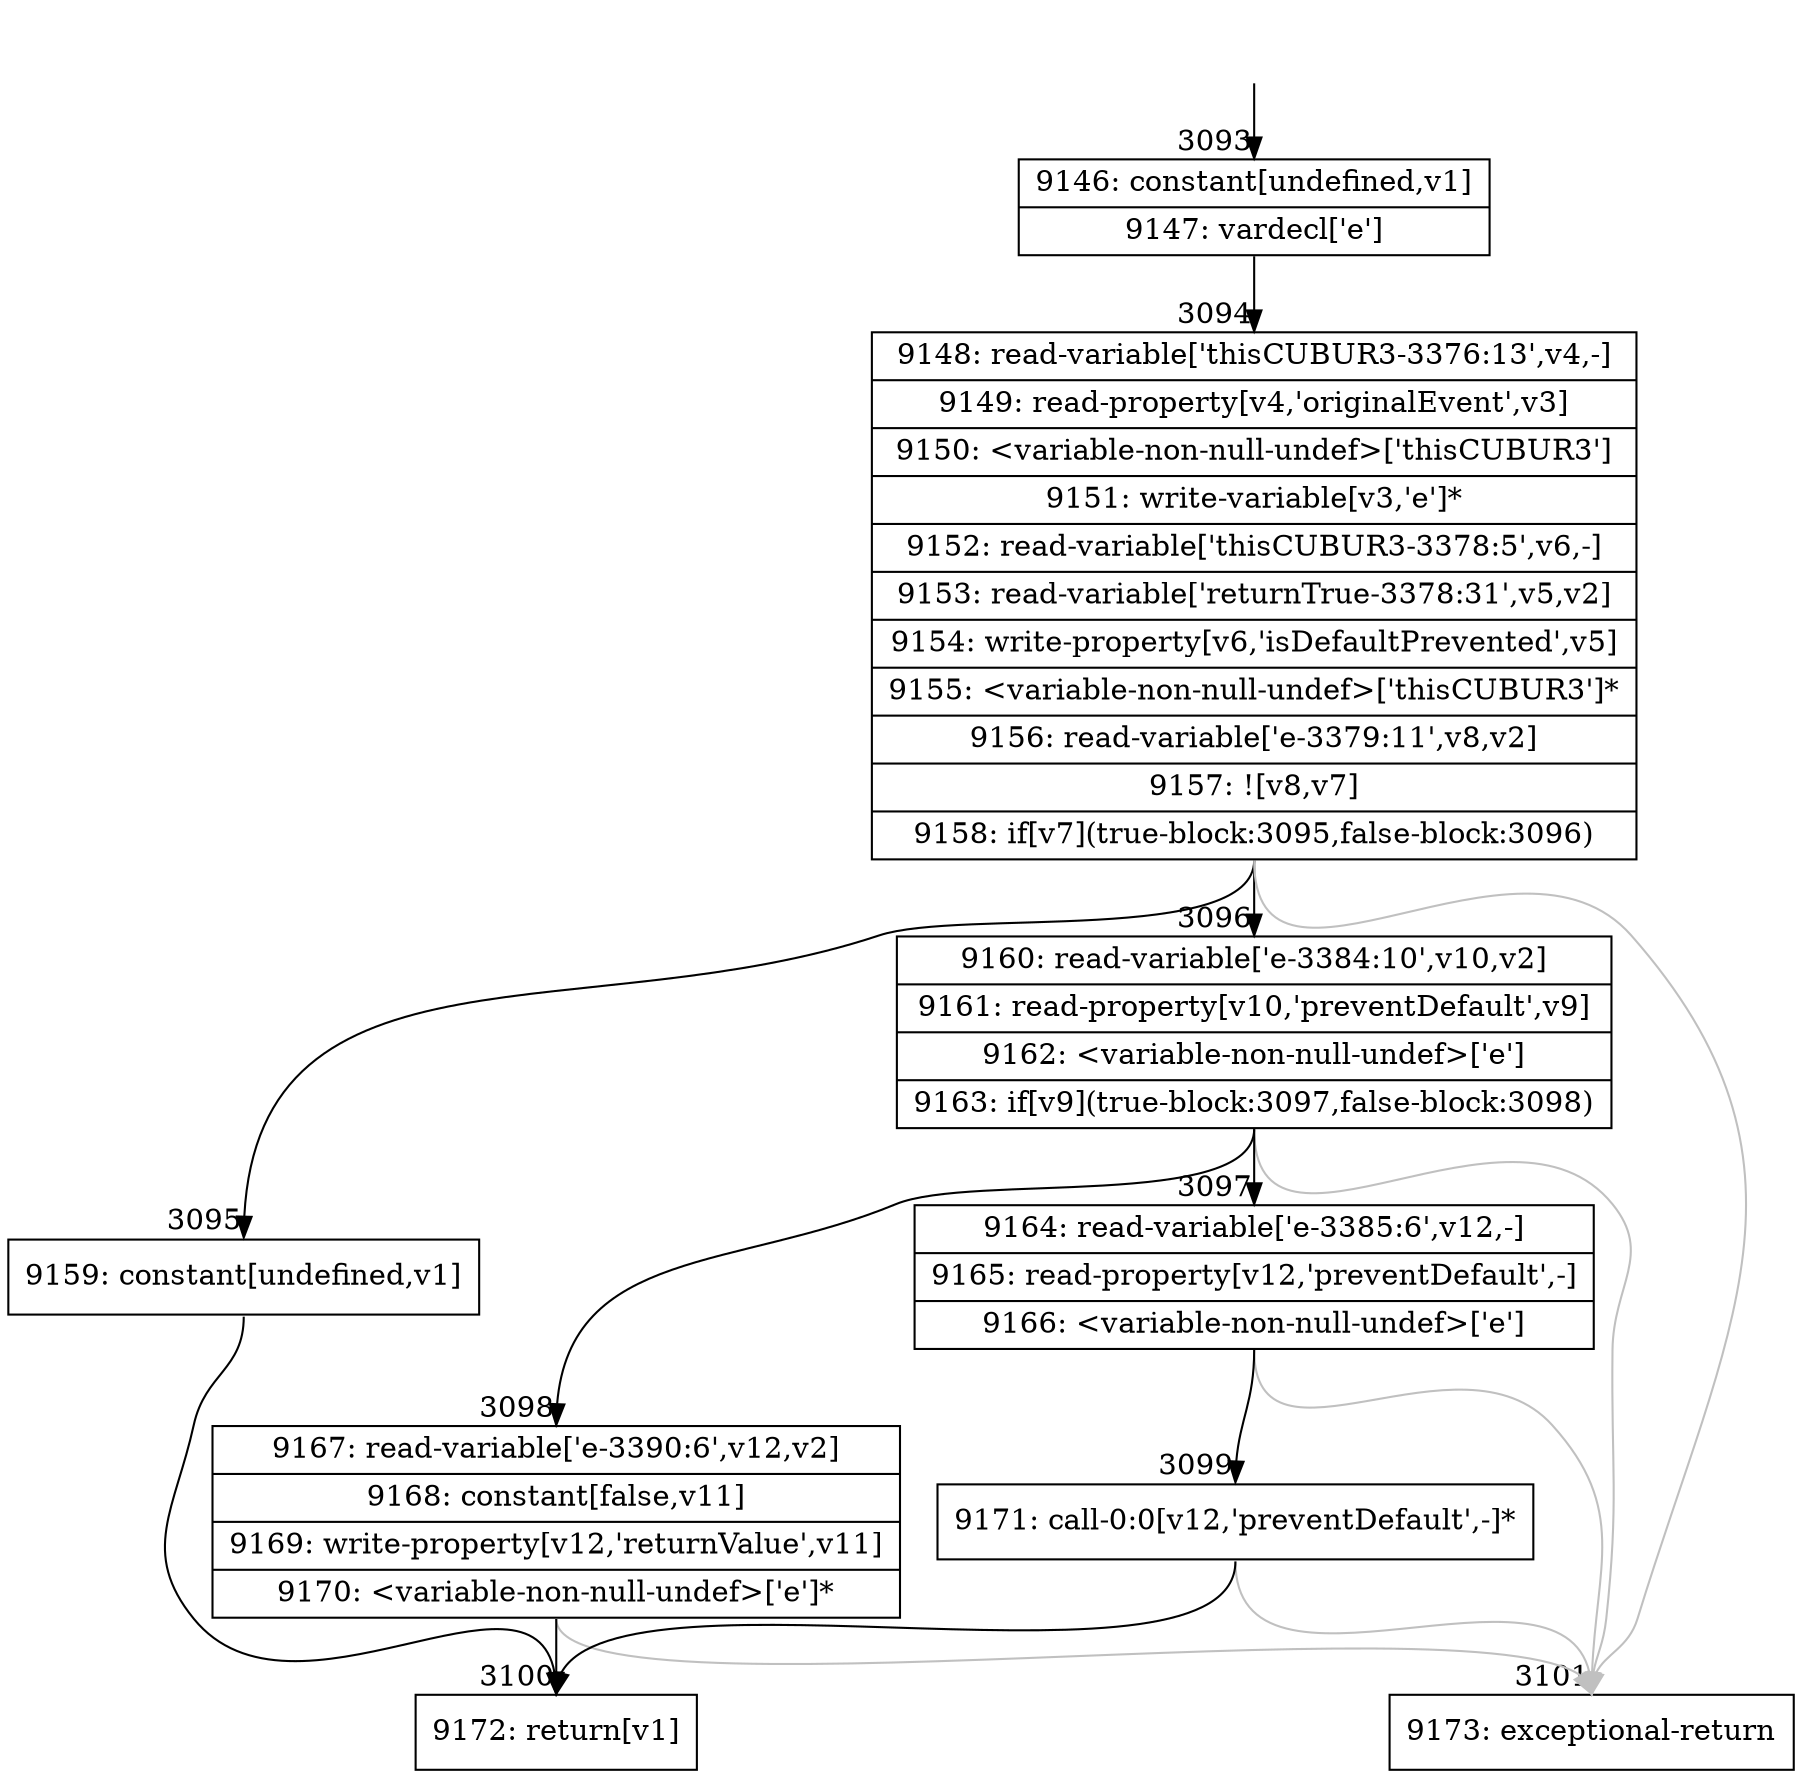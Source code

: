 digraph {
rankdir="TD"
BB_entry188[shape=none,label=""];
BB_entry188 -> BB3093 [tailport=s, headport=n, headlabel="    3093"]
BB3093 [shape=record label="{9146: constant[undefined,v1]|9147: vardecl['e']}" ] 
BB3093 -> BB3094 [tailport=s, headport=n, headlabel="      3094"]
BB3094 [shape=record label="{9148: read-variable['thisCUBUR3-3376:13',v4,-]|9149: read-property[v4,'originalEvent',v3]|9150: \<variable-non-null-undef\>['thisCUBUR3']|9151: write-variable[v3,'e']*|9152: read-variable['thisCUBUR3-3378:5',v6,-]|9153: read-variable['returnTrue-3378:31',v5,v2]|9154: write-property[v6,'isDefaultPrevented',v5]|9155: \<variable-non-null-undef\>['thisCUBUR3']*|9156: read-variable['e-3379:11',v8,v2]|9157: ![v8,v7]|9158: if[v7](true-block:3095,false-block:3096)}" ] 
BB3094 -> BB3095 [tailport=s, headport=n, headlabel="      3095"]
BB3094 -> BB3096 [tailport=s, headport=n, headlabel="      3096"]
BB3094 -> BB3101 [tailport=s, headport=n, color=gray, headlabel="      3101"]
BB3095 [shape=record label="{9159: constant[undefined,v1]}" ] 
BB3095 -> BB3100 [tailport=s, headport=n, headlabel="      3100"]
BB3096 [shape=record label="{9160: read-variable['e-3384:10',v10,v2]|9161: read-property[v10,'preventDefault',v9]|9162: \<variable-non-null-undef\>['e']|9163: if[v9](true-block:3097,false-block:3098)}" ] 
BB3096 -> BB3097 [tailport=s, headport=n, headlabel="      3097"]
BB3096 -> BB3098 [tailport=s, headport=n, headlabel="      3098"]
BB3096 -> BB3101 [tailport=s, headport=n, color=gray]
BB3097 [shape=record label="{9164: read-variable['e-3385:6',v12,-]|9165: read-property[v12,'preventDefault',-]|9166: \<variable-non-null-undef\>['e']}" ] 
BB3097 -> BB3099 [tailport=s, headport=n, headlabel="      3099"]
BB3097 -> BB3101 [tailport=s, headport=n, color=gray]
BB3098 [shape=record label="{9167: read-variable['e-3390:6',v12,v2]|9168: constant[false,v11]|9169: write-property[v12,'returnValue',v11]|9170: \<variable-non-null-undef\>['e']*}" ] 
BB3098 -> BB3100 [tailport=s, headport=n]
BB3098 -> BB3101 [tailport=s, headport=n, color=gray]
BB3099 [shape=record label="{9171: call-0:0[v12,'preventDefault',-]*}" ] 
BB3099 -> BB3100 [tailport=s, headport=n]
BB3099 -> BB3101 [tailport=s, headport=n, color=gray]
BB3100 [shape=record label="{9172: return[v1]}" ] 
BB3101 [shape=record label="{9173: exceptional-return}" ] 
}
